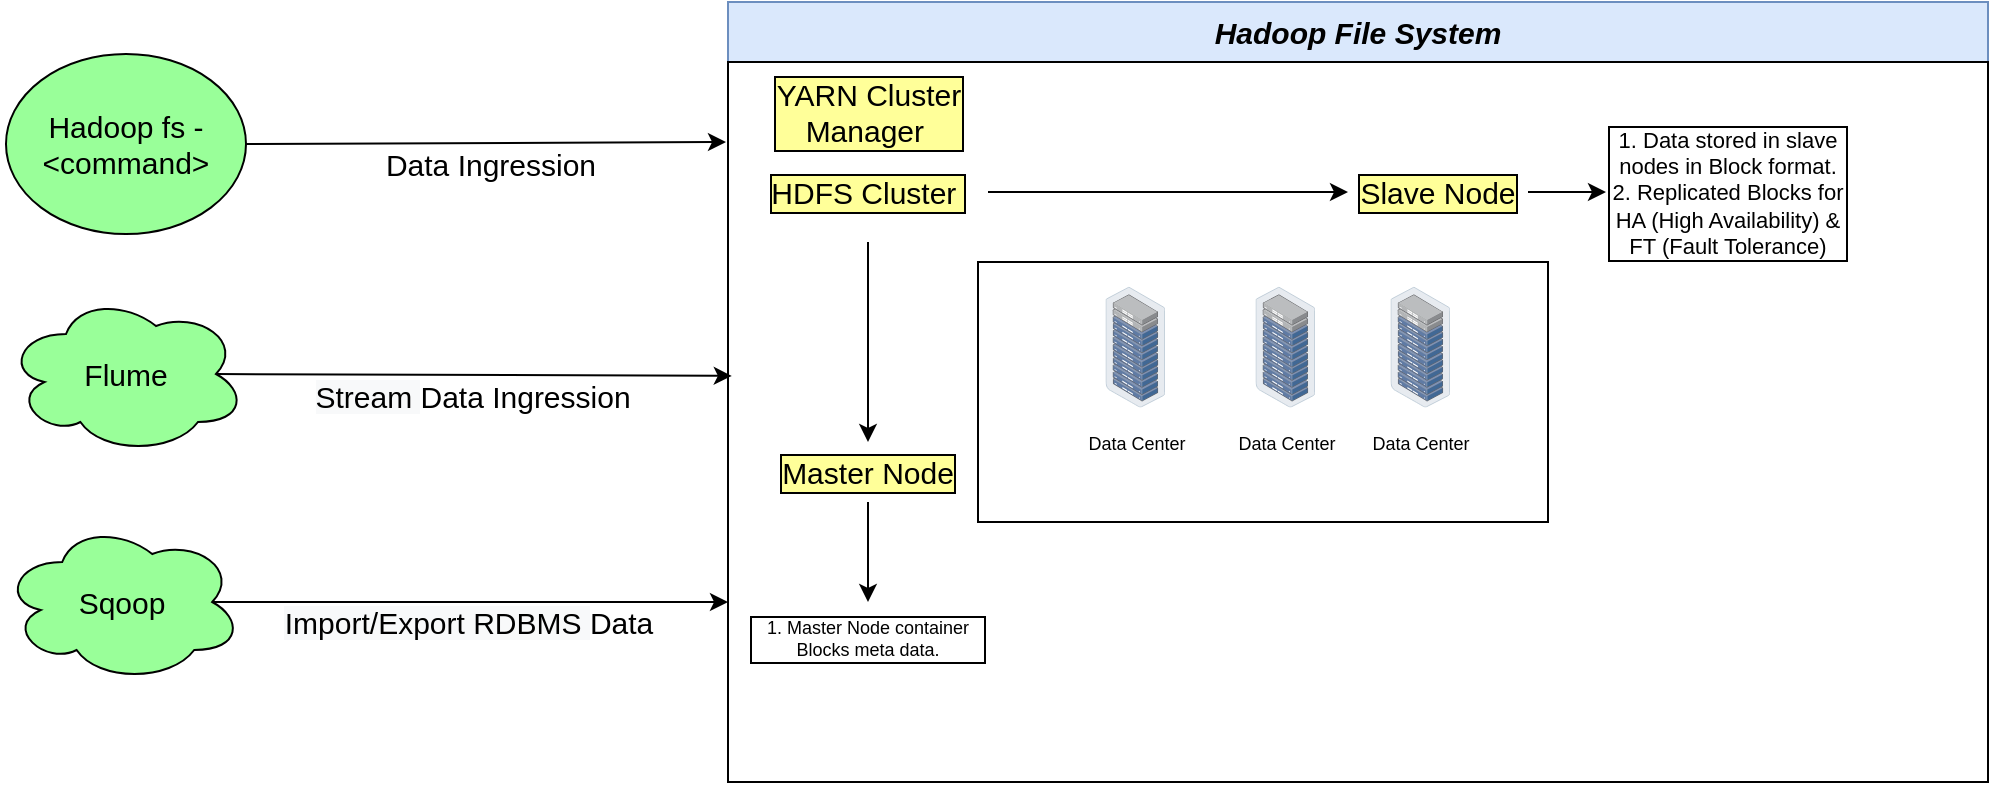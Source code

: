 <mxfile version="20.2.2" type="github">
  <diagram id="l7_K_nKnjWlxzMIl-Vjb" name="Page-1">
    <mxGraphModel dx="1888" dy="547" grid="1" gridSize="10" guides="1" tooltips="1" connect="1" arrows="1" fold="1" page="1" pageScale="1" pageWidth="850" pageHeight="1100" math="0" shadow="0">
      <root>
        <mxCell id="0" />
        <mxCell id="1" parent="0" />
        <mxCell id="UVAYdv0MmzfgJ1ZcaGCZ-28" value="" style="group;labelBackgroundColor=none;fillColor=#dae8fc;strokeColor=#6c8ebf;" vertex="1" connectable="0" parent="1">
          <mxGeometry x="321" y="80" width="630" height="390" as="geometry" />
        </mxCell>
        <mxCell id="UVAYdv0MmzfgJ1ZcaGCZ-15" value="&lt;span style=&quot;font-style: italic; font-weight: 700;&quot;&gt;Hadoop File System&lt;/span&gt;" style="rounded=0;whiteSpace=wrap;html=1;labelBackgroundColor=none;labelBorderColor=none;fontSize=15;fillColor=#dae8fc;strokeColor=#6c8ebf;fontColor=#000000;" vertex="1" parent="UVAYdv0MmzfgJ1ZcaGCZ-28">
          <mxGeometry width="630" height="30" as="geometry" />
        </mxCell>
        <mxCell id="UVAYdv0MmzfgJ1ZcaGCZ-1" value="" style="rounded=0;whiteSpace=wrap;html=1;" vertex="1" parent="UVAYdv0MmzfgJ1ZcaGCZ-28">
          <mxGeometry y="30" width="630" height="360" as="geometry" />
        </mxCell>
        <mxCell id="UVAYdv0MmzfgJ1ZcaGCZ-12" value="Slave Node" style="text;html=1;strokeColor=none;fillColor=none;align=center;verticalAlign=middle;whiteSpace=wrap;rounded=0;fontSize=15;fontColor=#000000;labelBackgroundColor=#FFFF99;labelBorderColor=default;spacing=2;" vertex="1" parent="UVAYdv0MmzfgJ1ZcaGCZ-28">
          <mxGeometry x="310" y="70" width="90" height="50" as="geometry" />
        </mxCell>
        <mxCell id="UVAYdv0MmzfgJ1ZcaGCZ-20" value="" style="group" vertex="1" connectable="0" parent="UVAYdv0MmzfgJ1ZcaGCZ-28">
          <mxGeometry x="125" y="130" width="285" height="130" as="geometry" />
        </mxCell>
        <mxCell id="UVAYdv0MmzfgJ1ZcaGCZ-21" value="" style="rounded=0;whiteSpace=wrap;html=1;fontSize=9;fontColor=#000000;" vertex="1" parent="UVAYdv0MmzfgJ1ZcaGCZ-20">
          <mxGeometry width="285" height="130" as="geometry" />
        </mxCell>
        <mxCell id="UVAYdv0MmzfgJ1ZcaGCZ-22" value="&lt;span style=&quot;color: rgb(0, 0, 0); font-size: 9px;&quot;&gt;Data Center&lt;/span&gt;" style="points=[];aspect=fixed;html=1;align=center;shadow=0;dashed=0;image;image=img/lib/allied_telesis/storage/Datacenter_Server_Rack_ToR.svg;fontSize=15;fontColor=#7EA6E0;" vertex="1" parent="UVAYdv0MmzfgJ1ZcaGCZ-20">
          <mxGeometry x="206.25" y="12.381" width="29.775" height="60.357" as="geometry" />
        </mxCell>
        <mxCell id="UVAYdv0MmzfgJ1ZcaGCZ-23" value="&lt;span style=&quot;color: rgb(0, 0, 0); font-size: 9px;&quot;&gt;Data Center&lt;/span&gt;" style="points=[];aspect=fixed;html=1;align=center;shadow=0;dashed=0;image;image=img/lib/allied_telesis/storage/Datacenter_Server_Rack_ToR.svg;fontSize=15;fontColor=#7EA6E0;" vertex="1" parent="UVAYdv0MmzfgJ1ZcaGCZ-20">
          <mxGeometry x="138.75" y="12.381" width="29.775" height="60.357" as="geometry" />
        </mxCell>
        <mxCell id="UVAYdv0MmzfgJ1ZcaGCZ-24" value="&lt;font color=&quot;#000000&quot; style=&quot;font-size: 9px;&quot;&gt;Data Center&lt;/font&gt;" style="points=[];aspect=fixed;html=1;align=center;shadow=0;dashed=0;image;image=img/lib/allied_telesis/storage/Datacenter_Server_Rack_ToR.svg;fontSize=15;fontColor=#7EA6E0;" vertex="1" parent="UVAYdv0MmzfgJ1ZcaGCZ-20">
          <mxGeometry x="63.75" y="12.381" width="29.775" height="60.357" as="geometry" />
        </mxCell>
        <mxCell id="UVAYdv0MmzfgJ1ZcaGCZ-25" value="Master Node" style="text;html=1;strokeColor=none;fillColor=none;align=center;verticalAlign=middle;whiteSpace=wrap;rounded=0;fontSize=15;fontColor=#000000;labelBackgroundColor=#FFFF99;labelBorderColor=default;spacing=2;" vertex="1" parent="UVAYdv0MmzfgJ1ZcaGCZ-28">
          <mxGeometry x="10" y="220" width="120" height="30" as="geometry" />
        </mxCell>
        <mxCell id="UVAYdv0MmzfgJ1ZcaGCZ-29" style="edgeStyle=orthogonalEdgeStyle;rounded=0;orthogonalLoop=1;jettySize=auto;html=1;fontSize=15;fontColor=#000000;" edge="1" parent="UVAYdv0MmzfgJ1ZcaGCZ-28" source="UVAYdv0MmzfgJ1ZcaGCZ-26" target="UVAYdv0MmzfgJ1ZcaGCZ-12">
          <mxGeometry relative="1" as="geometry" />
        </mxCell>
        <mxCell id="UVAYdv0MmzfgJ1ZcaGCZ-61" style="edgeStyle=orthogonalEdgeStyle;rounded=0;orthogonalLoop=1;jettySize=auto;html=1;fontSize=15;fontColor=#000000;" edge="1" parent="UVAYdv0MmzfgJ1ZcaGCZ-28" source="UVAYdv0MmzfgJ1ZcaGCZ-26" target="UVAYdv0MmzfgJ1ZcaGCZ-25">
          <mxGeometry relative="1" as="geometry" />
        </mxCell>
        <mxCell id="UVAYdv0MmzfgJ1ZcaGCZ-26" value="HDFS Cluster&amp;nbsp;" style="text;html=1;strokeColor=none;fillColor=none;align=center;verticalAlign=middle;whiteSpace=wrap;rounded=0;fontSize=15;fontColor=#000000;labelBackgroundColor=#FFFF99;labelBorderColor=default;spacing=2;" vertex="1" parent="UVAYdv0MmzfgJ1ZcaGCZ-28">
          <mxGeometry x="10" y="70" width="120" height="50" as="geometry" />
        </mxCell>
        <mxCell id="UVAYdv0MmzfgJ1ZcaGCZ-57" value="YARN Cluster&lt;br&gt;Manager&amp;nbsp;" style="text;html=1;strokeColor=none;fillColor=none;align=center;verticalAlign=middle;whiteSpace=wrap;rounded=0;fontSize=15;fontColor=#000000;labelBackgroundColor=#FFFF99;labelBorderColor=default;spacing=2;" vertex="1" parent="UVAYdv0MmzfgJ1ZcaGCZ-28">
          <mxGeometry x="17.5" y="30" width="105" height="50" as="geometry" />
        </mxCell>
        <mxCell id="UVAYdv0MmzfgJ1ZcaGCZ-68" value="1. Master Node container Blocks meta data." style="text;html=1;strokeColor=none;fillColor=none;align=center;verticalAlign=top;whiteSpace=wrap;rounded=0;fontSize=9;fontColor=#000000;labelBackgroundColor=none;labelBorderColor=default;spacing=2;" vertex="1" parent="UVAYdv0MmzfgJ1ZcaGCZ-28">
          <mxGeometry x="10" y="300" width="120" height="50" as="geometry" />
        </mxCell>
        <mxCell id="UVAYdv0MmzfgJ1ZcaGCZ-69" value="" style="edgeStyle=orthogonalEdgeStyle;rounded=0;orthogonalLoop=1;jettySize=auto;html=1;fontSize=11;fontColor=#000000;" edge="1" parent="UVAYdv0MmzfgJ1ZcaGCZ-28" source="UVAYdv0MmzfgJ1ZcaGCZ-25" target="UVAYdv0MmzfgJ1ZcaGCZ-68">
          <mxGeometry relative="1" as="geometry" />
        </mxCell>
        <mxCell id="UVAYdv0MmzfgJ1ZcaGCZ-30" value="" style="curved=1;endArrow=classic;html=1;rounded=0;fontSize=15;fontColor=#000000;exitX=1;exitY=0.5;exitDx=0;exitDy=0;" edge="1" parent="1" source="UVAYdv0MmzfgJ1ZcaGCZ-32">
          <mxGeometry width="50" height="50" relative="1" as="geometry">
            <mxPoint x="30" y="45" as="sourcePoint" />
            <mxPoint x="320" y="150" as="targetPoint" />
          </mxGeometry>
        </mxCell>
        <mxCell id="UVAYdv0MmzfgJ1ZcaGCZ-31" value="Data Ingression" style="edgeLabel;html=1;align=center;verticalAlign=middle;resizable=0;points=[];fontSize=15;fontColor=#000000;" vertex="1" connectable="0" parent="UVAYdv0MmzfgJ1ZcaGCZ-30">
          <mxGeometry x="-0.254" relative="1" as="geometry">
            <mxPoint x="32" y="10" as="offset" />
          </mxGeometry>
        </mxCell>
        <mxCell id="UVAYdv0MmzfgJ1ZcaGCZ-32" value="Hadoop fs -&amp;lt;command&amp;gt;" style="ellipse;whiteSpace=wrap;html=1;labelBackgroundColor=none;labelBorderColor=none;fontSize=15;fontColor=#000000;fillColor=#99FF99;gradientColor=none;" vertex="1" parent="1">
          <mxGeometry x="-40" y="106" width="120" height="90" as="geometry" />
        </mxCell>
        <mxCell id="UVAYdv0MmzfgJ1ZcaGCZ-33" value="Flume" style="ellipse;shape=cloud;whiteSpace=wrap;html=1;labelBackgroundColor=none;labelBorderColor=none;fontSize=15;fontColor=#000000;fillColor=#99FF99;gradientColor=none;" vertex="1" parent="1">
          <mxGeometry x="-40" y="226" width="120" height="80" as="geometry" />
        </mxCell>
        <mxCell id="UVAYdv0MmzfgJ1ZcaGCZ-36" value="" style="curved=1;endArrow=classic;html=1;rounded=0;fontSize=15;fontColor=#000000;entryX=0.003;entryY=0.436;entryDx=0;entryDy=0;entryPerimeter=0;exitX=0.875;exitY=0.5;exitDx=0;exitDy=0;exitPerimeter=0;" edge="1" parent="1" source="UVAYdv0MmzfgJ1ZcaGCZ-33" target="UVAYdv0MmzfgJ1ZcaGCZ-1">
          <mxGeometry width="50" height="50" relative="1" as="geometry">
            <mxPoint x="70" y="269.5" as="sourcePoint" />
            <mxPoint x="309.37" y="269.58" as="targetPoint" />
          </mxGeometry>
        </mxCell>
        <mxCell id="UVAYdv0MmzfgJ1ZcaGCZ-37" value="&lt;span style=&quot;background-color: rgb(248, 249, 250);&quot;&gt;Stream&amp;nbsp;&lt;/span&gt;Data Ingression" style="edgeLabel;html=1;align=center;verticalAlign=middle;resizable=0;points=[];fontSize=15;fontColor=#000000;" vertex="1" connectable="0" parent="UVAYdv0MmzfgJ1ZcaGCZ-36">
          <mxGeometry x="-0.254" relative="1" as="geometry">
            <mxPoint x="32" y="10" as="offset" />
          </mxGeometry>
        </mxCell>
        <mxCell id="UVAYdv0MmzfgJ1ZcaGCZ-40" value="Sqoop" style="ellipse;shape=cloud;whiteSpace=wrap;html=1;labelBackgroundColor=none;labelBorderColor=none;fontSize=15;fontColor=#000000;fillColor=#99FF99;gradientColor=none;" vertex="1" parent="1">
          <mxGeometry x="-41.89" y="340" width="120" height="80" as="geometry" />
        </mxCell>
        <mxCell id="UVAYdv0MmzfgJ1ZcaGCZ-41" value="" style="curved=1;endArrow=classic;html=1;rounded=0;fontSize=15;fontColor=#000000;exitX=0.875;exitY=0.5;exitDx=0;exitDy=0;exitPerimeter=0;entryX=0;entryY=0.75;entryDx=0;entryDy=0;" edge="1" parent="1" source="UVAYdv0MmzfgJ1ZcaGCZ-40" target="UVAYdv0MmzfgJ1ZcaGCZ-1">
          <mxGeometry width="50" height="50" relative="1" as="geometry">
            <mxPoint x="68.11" y="383.5" as="sourcePoint" />
            <mxPoint x="330" y="381" as="targetPoint" />
          </mxGeometry>
        </mxCell>
        <mxCell id="UVAYdv0MmzfgJ1ZcaGCZ-42" value="&lt;span style=&quot;background-color: rgb(248, 249, 250);&quot;&gt;Import/Export RDBMS&amp;nbsp;&lt;/span&gt;Data" style="edgeLabel;html=1;align=center;verticalAlign=middle;resizable=0;points=[];fontSize=15;fontColor=#000000;" vertex="1" connectable="0" parent="UVAYdv0MmzfgJ1ZcaGCZ-41">
          <mxGeometry x="-0.254" relative="1" as="geometry">
            <mxPoint x="32" y="10" as="offset" />
          </mxGeometry>
        </mxCell>
        <mxCell id="UVAYdv0MmzfgJ1ZcaGCZ-65" value="1. Data stored in slave nodes in Block format.&lt;br&gt;2. Replicated Blocks for HA (High Availability) &amp;amp; FT (Fault Tolerance)" style="text;strokeColor=none;fillColor=none;align=center;verticalAlign=top;whiteSpace=wrap;rounded=0;fontSize=11;fontColor=#000000;labelBackgroundColor=none;labelBorderColor=default;spacing=2;html=1;" vertex="1" parent="1">
          <mxGeometry x="760" y="135" width="122" height="80" as="geometry" />
        </mxCell>
        <mxCell id="UVAYdv0MmzfgJ1ZcaGCZ-66" value="" style="edgeStyle=orthogonalEdgeStyle;rounded=0;orthogonalLoop=1;jettySize=auto;html=1;fontSize=15;fontColor=#000000;" edge="1" parent="1" source="UVAYdv0MmzfgJ1ZcaGCZ-12" target="UVAYdv0MmzfgJ1ZcaGCZ-65">
          <mxGeometry relative="1" as="geometry" />
        </mxCell>
      </root>
    </mxGraphModel>
  </diagram>
</mxfile>
